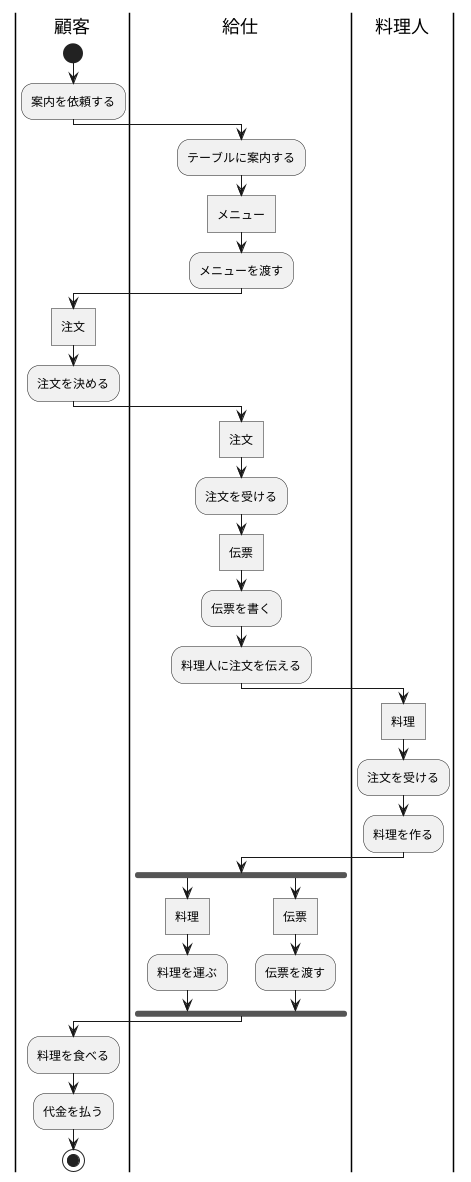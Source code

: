 @startuml アクティブ
|顧客|
|給仕|
|料理人|

|顧客|
start
:案内を依頼する;
|給仕|
:テーブルに案内する;
:メニュー]
:メニューを渡す;
|顧客|
:注文]
:注文を決める;
|給仕|
:注文]

:注文を受ける;
:伝票]
:伝票を書く;
:料理人に注文を伝える;
|料理人|
:料理]
:注文を受ける;
:料理を作る;
|給仕|
fork
:料理]
:料理を運ぶ;
fork again
:伝票]
:伝票を渡す;
end fork
|顧客|
:料理を食べる;
:代金を払う;
stop
@enduml
